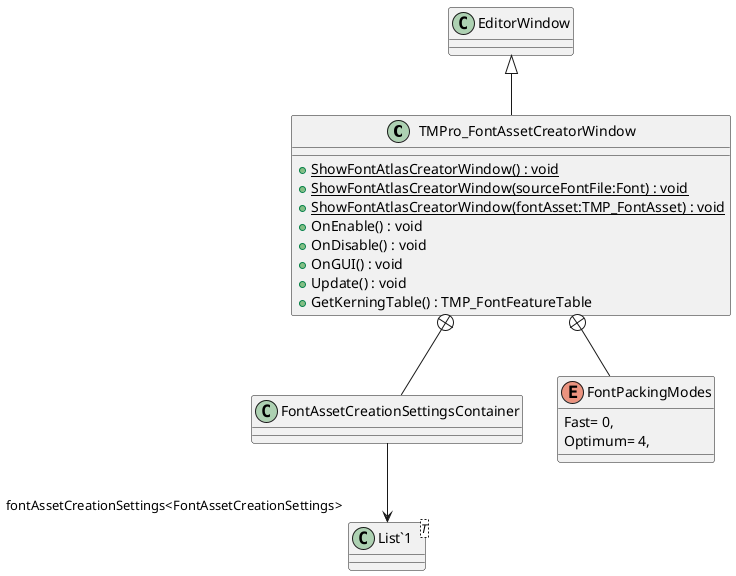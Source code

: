 @startuml
class TMPro_FontAssetCreatorWindow {
    + {static} ShowFontAtlasCreatorWindow() : void
    + {static} ShowFontAtlasCreatorWindow(sourceFontFile:Font) : void
    + {static} ShowFontAtlasCreatorWindow(fontAsset:TMP_FontAsset) : void
    + OnEnable() : void
    + OnDisable() : void
    + OnGUI() : void
    + Update() : void
    + GetKerningTable() : TMP_FontFeatureTable
}
class FontAssetCreationSettingsContainer {
}
enum FontPackingModes {
    Fast= 0,
    Optimum= 4,
}
class "List`1"<T> {
}
EditorWindow <|-- TMPro_FontAssetCreatorWindow
TMPro_FontAssetCreatorWindow +-- FontAssetCreationSettingsContainer
FontAssetCreationSettingsContainer --> "fontAssetCreationSettings<FontAssetCreationSettings>" "List`1"
TMPro_FontAssetCreatorWindow +-- FontPackingModes
@enduml
